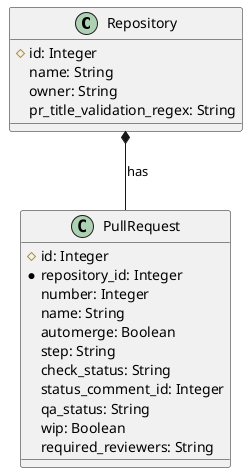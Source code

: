 @startuml Schema
class Repository {
    #id: Integer
    name: String
    owner: String
    pr_title_validation_regex: String
}
class PullRequest {
    #id: Integer
    *repository_id: Integer
    number: Integer
    name: String
    automerge: Boolean
    step: String
    check_status: String
    status_comment_id: Integer
    qa_status: String
    wip: Boolean
    required_reviewers: String
}

Repository *-- PullRequest : has
@enduml
